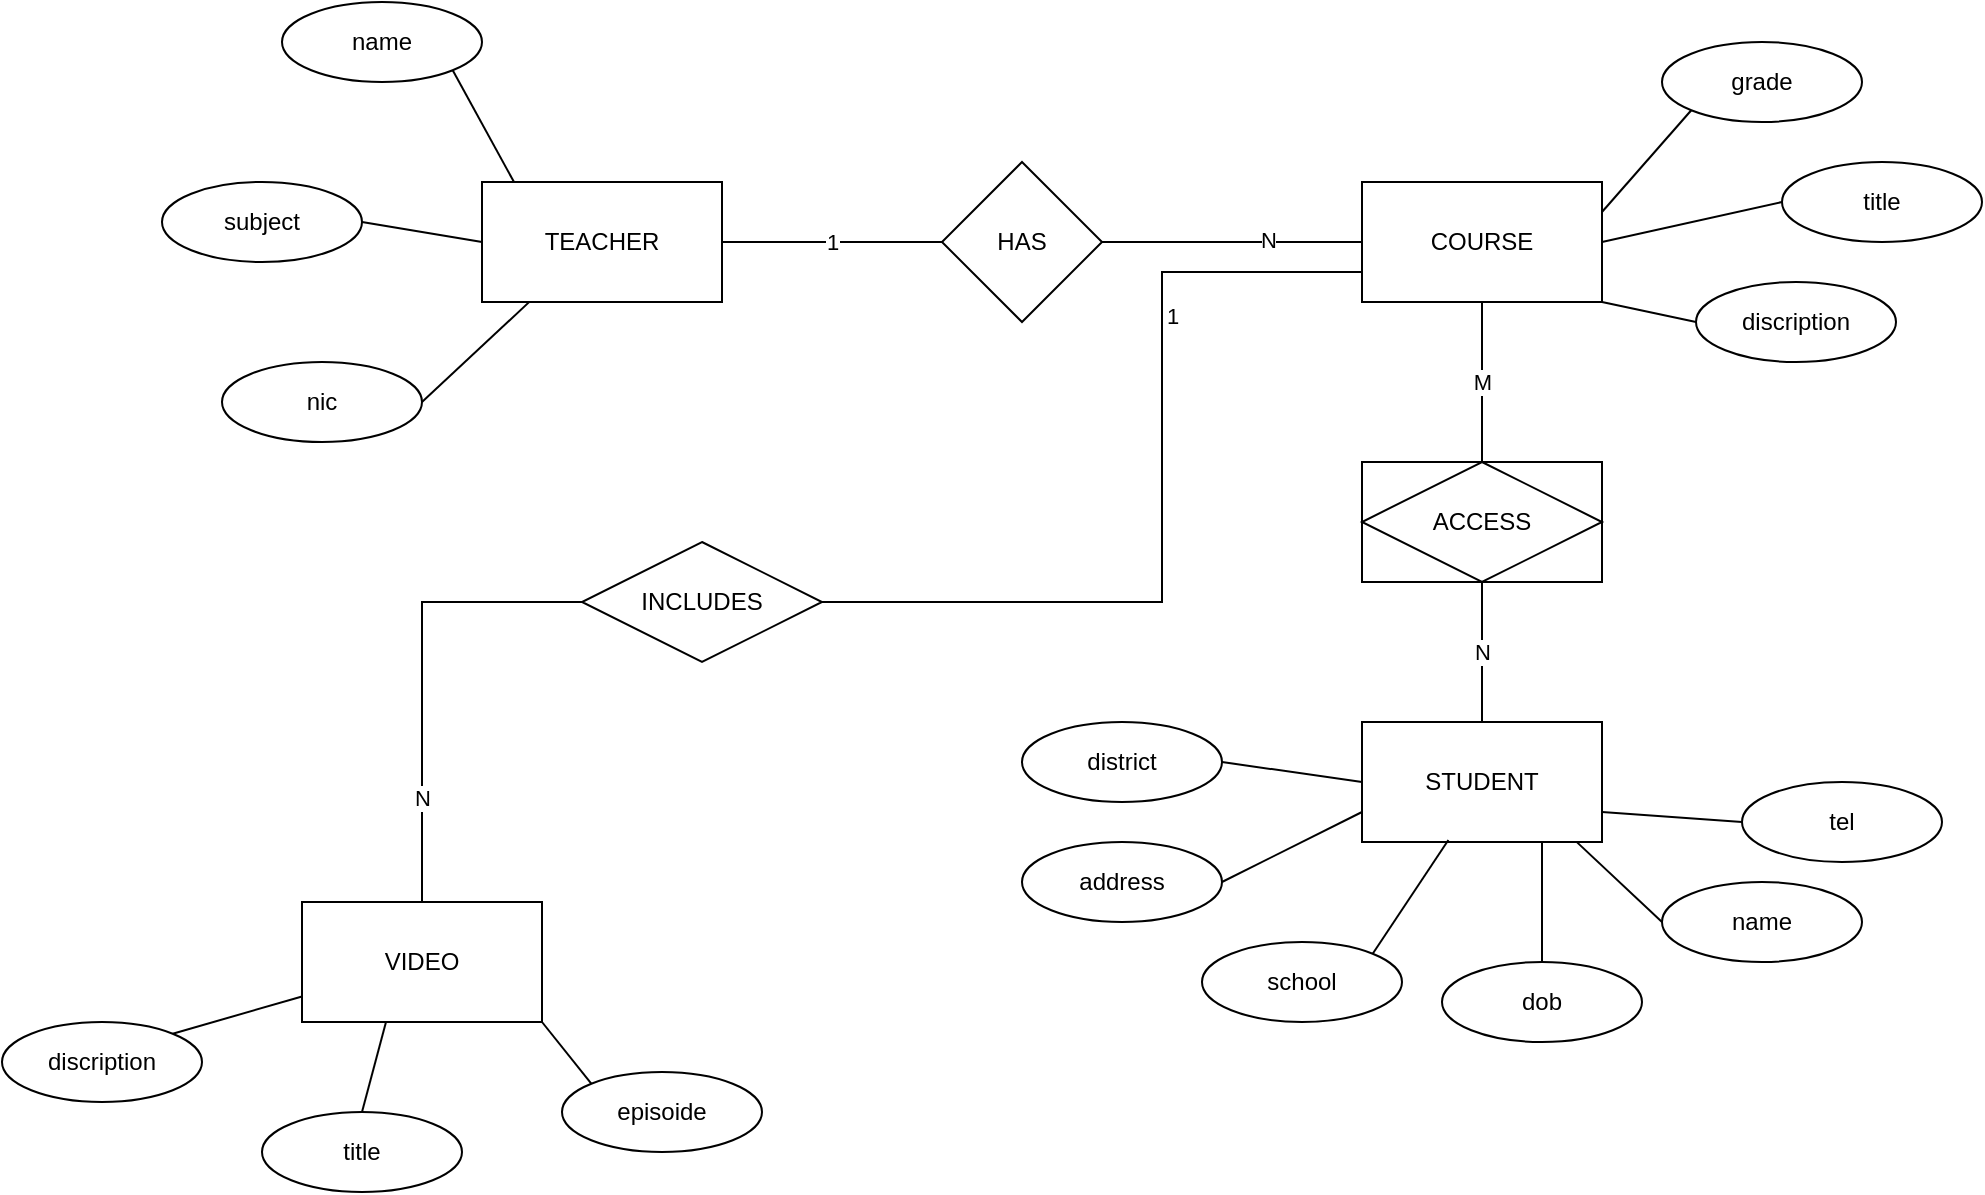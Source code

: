 <mxfile version="13.0.1" type="device"><diagram id="C5RBs43oDa-KdzZeNtuy" name="Page-1"><mxGraphModel dx="2032" dy="696" grid="1" gridSize="10" guides="1" tooltips="1" connect="1" arrows="1" fold="1" page="1" pageScale="1" pageWidth="827" pageHeight="1169" math="0" shadow="0"><root><mxCell id="WIyWlLk6GJQsqaUBKTNV-0"/><mxCell id="WIyWlLk6GJQsqaUBKTNV-1" parent="WIyWlLk6GJQsqaUBKTNV-0"/><mxCell id="OiJbmNZo8tWvE6OBopTB-7" value="N" style="edgeStyle=orthogonalEdgeStyle;rounded=0;orthogonalLoop=1;jettySize=auto;html=1;endArrow=none;endFill=0;" edge="1" parent="WIyWlLk6GJQsqaUBKTNV-1" source="OiJbmNZo8tWvE6OBopTB-0" target="OiJbmNZo8tWvE6OBopTB-6"><mxGeometry relative="1" as="geometry"/></mxCell><mxCell id="OiJbmNZo8tWvE6OBopTB-0" value="STUDENT" style="rounded=0;whiteSpace=wrap;html=1;" vertex="1" parent="WIyWlLk6GJQsqaUBKTNV-1"><mxGeometry x="560" y="390" width="120" height="60" as="geometry"/></mxCell><mxCell id="OiJbmNZo8tWvE6OBopTB-13" style="edgeStyle=orthogonalEdgeStyle;rounded=0;orthogonalLoop=1;jettySize=auto;html=1;entryX=1;entryY=0.5;entryDx=0;entryDy=0;endArrow=none;endFill=0;" edge="1" parent="WIyWlLk6GJQsqaUBKTNV-1" source="OiJbmNZo8tWvE6OBopTB-1" target="OiJbmNZo8tWvE6OBopTB-3"><mxGeometry relative="1" as="geometry"/></mxCell><mxCell id="OiJbmNZo8tWvE6OBopTB-53" value="N" style="edgeLabel;html=1;align=center;verticalAlign=middle;resizable=0;points=[];" vertex="1" connectable="0" parent="OiJbmNZo8tWvE6OBopTB-13"><mxGeometry x="-0.28" y="-1" relative="1" as="geometry"><mxPoint as="offset"/></mxGeometry></mxCell><mxCell id="OiJbmNZo8tWvE6OBopTB-1" value="COURSE" style="rounded=0;whiteSpace=wrap;html=1;" vertex="1" parent="WIyWlLk6GJQsqaUBKTNV-1"><mxGeometry x="560" y="120" width="120" height="60" as="geometry"/></mxCell><mxCell id="OiJbmNZo8tWvE6OBopTB-14" value="1" style="edgeStyle=orthogonalEdgeStyle;rounded=0;orthogonalLoop=1;jettySize=auto;html=1;entryX=0;entryY=0.5;entryDx=0;entryDy=0;endArrow=none;endFill=0;" edge="1" parent="WIyWlLk6GJQsqaUBKTNV-1" source="OiJbmNZo8tWvE6OBopTB-2" target="OiJbmNZo8tWvE6OBopTB-3"><mxGeometry relative="1" as="geometry"/></mxCell><mxCell id="OiJbmNZo8tWvE6OBopTB-2" value="TEACHER" style="rounded=0;whiteSpace=wrap;html=1;" vertex="1" parent="WIyWlLk6GJQsqaUBKTNV-1"><mxGeometry x="120" y="120" width="120" height="60" as="geometry"/></mxCell><mxCell id="OiJbmNZo8tWvE6OBopTB-3" value="HAS" style="rhombus;whiteSpace=wrap;html=1;" vertex="1" parent="WIyWlLk6GJQsqaUBKTNV-1"><mxGeometry x="350" y="110" width="80" height="80" as="geometry"/></mxCell><mxCell id="OiJbmNZo8tWvE6OBopTB-8" value="M" style="edgeStyle=orthogonalEdgeStyle;rounded=0;orthogonalLoop=1;jettySize=auto;html=1;endArrow=none;endFill=0;" edge="1" parent="WIyWlLk6GJQsqaUBKTNV-1" source="OiJbmNZo8tWvE6OBopTB-6" target="OiJbmNZo8tWvE6OBopTB-1"><mxGeometry relative="1" as="geometry"/></mxCell><mxCell id="OiJbmNZo8tWvE6OBopTB-6" value="ACCESS" style="shape=associativeEntity;whiteSpace=wrap;html=1;align=center;" vertex="1" parent="WIyWlLk6GJQsqaUBKTNV-1"><mxGeometry x="560" y="260" width="120" height="60" as="geometry"/></mxCell><mxCell id="OiJbmNZo8tWvE6OBopTB-22" style="edgeStyle=none;rounded=0;orthogonalLoop=1;jettySize=auto;html=1;exitX=0;exitY=0.5;exitDx=0;exitDy=0;entryX=0.893;entryY=0.997;entryDx=0;entryDy=0;entryPerimeter=0;endArrow=none;endFill=0;" edge="1" parent="WIyWlLk6GJQsqaUBKTNV-1" source="OiJbmNZo8tWvE6OBopTB-15" target="OiJbmNZo8tWvE6OBopTB-0"><mxGeometry relative="1" as="geometry"/></mxCell><mxCell id="OiJbmNZo8tWvE6OBopTB-15" value="name" style="ellipse;whiteSpace=wrap;html=1;align=center;" vertex="1" parent="WIyWlLk6GJQsqaUBKTNV-1"><mxGeometry x="710" y="470" width="100" height="40" as="geometry"/></mxCell><mxCell id="OiJbmNZo8tWvE6OBopTB-23" style="edgeStyle=none;rounded=0;orthogonalLoop=1;jettySize=auto;html=1;exitX=0.5;exitY=0;exitDx=0;exitDy=0;entryX=0.75;entryY=1;entryDx=0;entryDy=0;endArrow=none;endFill=0;" edge="1" parent="WIyWlLk6GJQsqaUBKTNV-1" source="OiJbmNZo8tWvE6OBopTB-16" target="OiJbmNZo8tWvE6OBopTB-0"><mxGeometry relative="1" as="geometry"/></mxCell><mxCell id="OiJbmNZo8tWvE6OBopTB-16" value="dob" style="ellipse;whiteSpace=wrap;html=1;align=center;" vertex="1" parent="WIyWlLk6GJQsqaUBKTNV-1"><mxGeometry x="600" y="510" width="100" height="40" as="geometry"/></mxCell><mxCell id="OiJbmNZo8tWvE6OBopTB-24" style="edgeStyle=none;rounded=0;orthogonalLoop=1;jettySize=auto;html=1;exitX=1;exitY=0;exitDx=0;exitDy=0;entryX=0.36;entryY=0.983;entryDx=0;entryDy=0;entryPerimeter=0;endArrow=none;endFill=0;" edge="1" parent="WIyWlLk6GJQsqaUBKTNV-1" source="OiJbmNZo8tWvE6OBopTB-17" target="OiJbmNZo8tWvE6OBopTB-0"><mxGeometry relative="1" as="geometry"/></mxCell><mxCell id="OiJbmNZo8tWvE6OBopTB-17" value="school" style="ellipse;whiteSpace=wrap;html=1;align=center;" vertex="1" parent="WIyWlLk6GJQsqaUBKTNV-1"><mxGeometry x="480" y="500" width="100" height="40" as="geometry"/></mxCell><mxCell id="OiJbmNZo8tWvE6OBopTB-25" style="edgeStyle=none;rounded=0;orthogonalLoop=1;jettySize=auto;html=1;exitX=1;exitY=0.5;exitDx=0;exitDy=0;entryX=0;entryY=0.75;entryDx=0;entryDy=0;endArrow=none;endFill=0;" edge="1" parent="WIyWlLk6GJQsqaUBKTNV-1" source="OiJbmNZo8tWvE6OBopTB-18" target="OiJbmNZo8tWvE6OBopTB-0"><mxGeometry relative="1" as="geometry"/></mxCell><mxCell id="OiJbmNZo8tWvE6OBopTB-18" value="address" style="ellipse;whiteSpace=wrap;html=1;align=center;" vertex="1" parent="WIyWlLk6GJQsqaUBKTNV-1"><mxGeometry x="390" y="450" width="100" height="40" as="geometry"/></mxCell><mxCell id="OiJbmNZo8tWvE6OBopTB-21" style="rounded=0;orthogonalLoop=1;jettySize=auto;html=1;exitX=0;exitY=0.5;exitDx=0;exitDy=0;entryX=1;entryY=0.75;entryDx=0;entryDy=0;endArrow=none;endFill=0;" edge="1" parent="WIyWlLk6GJQsqaUBKTNV-1" source="OiJbmNZo8tWvE6OBopTB-19" target="OiJbmNZo8tWvE6OBopTB-0"><mxGeometry relative="1" as="geometry"/></mxCell><mxCell id="OiJbmNZo8tWvE6OBopTB-19" value="tel" style="ellipse;whiteSpace=wrap;html=1;align=center;" vertex="1" parent="WIyWlLk6GJQsqaUBKTNV-1"><mxGeometry x="750" y="420" width="100" height="40" as="geometry"/></mxCell><mxCell id="OiJbmNZo8tWvE6OBopTB-26" style="edgeStyle=none;rounded=0;orthogonalLoop=1;jettySize=auto;html=1;exitX=1;exitY=0.5;exitDx=0;exitDy=0;entryX=0;entryY=0.5;entryDx=0;entryDy=0;endArrow=none;endFill=0;" edge="1" parent="WIyWlLk6GJQsqaUBKTNV-1" source="OiJbmNZo8tWvE6OBopTB-20" target="OiJbmNZo8tWvE6OBopTB-0"><mxGeometry relative="1" as="geometry"/></mxCell><mxCell id="OiJbmNZo8tWvE6OBopTB-20" value="district" style="ellipse;whiteSpace=wrap;html=1;align=center;" vertex="1" parent="WIyWlLk6GJQsqaUBKTNV-1"><mxGeometry x="390" y="390" width="100" height="40" as="geometry"/></mxCell><mxCell id="OiJbmNZo8tWvE6OBopTB-34" style="edgeStyle=none;rounded=0;orthogonalLoop=1;jettySize=auto;html=1;exitX=1;exitY=1;exitDx=0;exitDy=0;endArrow=none;endFill=0;" edge="1" parent="WIyWlLk6GJQsqaUBKTNV-1" source="OiJbmNZo8tWvE6OBopTB-27"><mxGeometry relative="1" as="geometry"><mxPoint x="136" y="120" as="targetPoint"/></mxGeometry></mxCell><mxCell id="OiJbmNZo8tWvE6OBopTB-27" value="name" style="ellipse;whiteSpace=wrap;html=1;align=center;" vertex="1" parent="WIyWlLk6GJQsqaUBKTNV-1"><mxGeometry x="20" y="30" width="100" height="40" as="geometry"/></mxCell><mxCell id="OiJbmNZo8tWvE6OBopTB-33" style="edgeStyle=none;rounded=0;orthogonalLoop=1;jettySize=auto;html=1;exitX=1;exitY=0.5;exitDx=0;exitDy=0;entryX=0;entryY=0.5;entryDx=0;entryDy=0;endArrow=none;endFill=0;" edge="1" parent="WIyWlLk6GJQsqaUBKTNV-1" source="OiJbmNZo8tWvE6OBopTB-28" target="OiJbmNZo8tWvE6OBopTB-2"><mxGeometry relative="1" as="geometry"/></mxCell><mxCell id="OiJbmNZo8tWvE6OBopTB-28" value="subject" style="ellipse;whiteSpace=wrap;html=1;align=center;" vertex="1" parent="WIyWlLk6GJQsqaUBKTNV-1"><mxGeometry x="-40" y="120" width="100" height="40" as="geometry"/></mxCell><mxCell id="OiJbmNZo8tWvE6OBopTB-32" style="edgeStyle=none;rounded=0;orthogonalLoop=1;jettySize=auto;html=1;exitX=1;exitY=0.5;exitDx=0;exitDy=0;entryX=0.195;entryY=1.003;entryDx=0;entryDy=0;entryPerimeter=0;endArrow=none;endFill=0;" edge="1" parent="WIyWlLk6GJQsqaUBKTNV-1" source="OiJbmNZo8tWvE6OBopTB-29" target="OiJbmNZo8tWvE6OBopTB-2"><mxGeometry relative="1" as="geometry"/></mxCell><mxCell id="OiJbmNZo8tWvE6OBopTB-29" value="nic" style="ellipse;whiteSpace=wrap;html=1;align=center;" vertex="1" parent="WIyWlLk6GJQsqaUBKTNV-1"><mxGeometry x="-10" y="210" width="100" height="40" as="geometry"/></mxCell><mxCell id="OiJbmNZo8tWvE6OBopTB-31" style="edgeStyle=none;rounded=0;orthogonalLoop=1;jettySize=auto;html=1;exitX=0;exitY=1;exitDx=0;exitDy=0;entryX=1;entryY=0.25;entryDx=0;entryDy=0;endArrow=none;endFill=0;" edge="1" parent="WIyWlLk6GJQsqaUBKTNV-1" source="OiJbmNZo8tWvE6OBopTB-30" target="OiJbmNZo8tWvE6OBopTB-1"><mxGeometry relative="1" as="geometry"/></mxCell><mxCell id="OiJbmNZo8tWvE6OBopTB-30" value="grade" style="ellipse;whiteSpace=wrap;html=1;align=center;" vertex="1" parent="WIyWlLk6GJQsqaUBKTNV-1"><mxGeometry x="710" y="50" width="100" height="40" as="geometry"/></mxCell><mxCell id="OiJbmNZo8tWvE6OBopTB-39" style="edgeStyle=none;rounded=0;orthogonalLoop=1;jettySize=auto;html=1;exitX=0;exitY=0.5;exitDx=0;exitDy=0;entryX=1;entryY=0.5;entryDx=0;entryDy=0;endArrow=none;endFill=0;" edge="1" parent="WIyWlLk6GJQsqaUBKTNV-1" source="OiJbmNZo8tWvE6OBopTB-35" target="OiJbmNZo8tWvE6OBopTB-1"><mxGeometry relative="1" as="geometry"/></mxCell><mxCell id="OiJbmNZo8tWvE6OBopTB-35" value="title" style="ellipse;whiteSpace=wrap;html=1;align=center;" vertex="1" parent="WIyWlLk6GJQsqaUBKTNV-1"><mxGeometry x="770" y="110" width="100" height="40" as="geometry"/></mxCell><mxCell id="OiJbmNZo8tWvE6OBopTB-38" style="edgeStyle=none;rounded=0;orthogonalLoop=1;jettySize=auto;html=1;exitX=0;exitY=0.5;exitDx=0;exitDy=0;entryX=1;entryY=1;entryDx=0;entryDy=0;endArrow=none;endFill=0;" edge="1" parent="WIyWlLk6GJQsqaUBKTNV-1" source="OiJbmNZo8tWvE6OBopTB-36" target="OiJbmNZo8tWvE6OBopTB-1"><mxGeometry relative="1" as="geometry"/></mxCell><mxCell id="OiJbmNZo8tWvE6OBopTB-36" value="discription" style="ellipse;whiteSpace=wrap;html=1;align=center;" vertex="1" parent="WIyWlLk6GJQsqaUBKTNV-1"><mxGeometry x="727" y="170" width="100" height="40" as="geometry"/></mxCell><mxCell id="OiJbmNZo8tWvE6OBopTB-40" value="VIDEO" style="rounded=0;whiteSpace=wrap;html=1;" vertex="1" parent="WIyWlLk6GJQsqaUBKTNV-1"><mxGeometry x="30" y="480" width="120" height="60" as="geometry"/></mxCell><mxCell id="OiJbmNZo8tWvE6OBopTB-42" style="edgeStyle=orthogonalEdgeStyle;rounded=0;orthogonalLoop=1;jettySize=auto;html=1;exitX=1;exitY=0.5;exitDx=0;exitDy=0;entryX=0;entryY=0.75;entryDx=0;entryDy=0;endArrow=none;endFill=0;" edge="1" parent="WIyWlLk6GJQsqaUBKTNV-1" source="OiJbmNZo8tWvE6OBopTB-41" target="OiJbmNZo8tWvE6OBopTB-1"><mxGeometry relative="1" as="geometry"><Array as="points"><mxPoint x="460" y="330"/><mxPoint x="460" y="165"/></Array></mxGeometry></mxCell><mxCell id="OiJbmNZo8tWvE6OBopTB-51" value="1" style="edgeLabel;html=1;align=center;verticalAlign=middle;resizable=0;points=[];" vertex="1" connectable="0" parent="OiJbmNZo8tWvE6OBopTB-42"><mxGeometry x="0.439" y="-5" relative="1" as="geometry"><mxPoint as="offset"/></mxGeometry></mxCell><mxCell id="OiJbmNZo8tWvE6OBopTB-43" style="edgeStyle=orthogonalEdgeStyle;rounded=0;orthogonalLoop=1;jettySize=auto;html=1;exitX=0;exitY=0.5;exitDx=0;exitDy=0;entryX=0.5;entryY=0;entryDx=0;entryDy=0;endArrow=none;endFill=0;" edge="1" parent="WIyWlLk6GJQsqaUBKTNV-1" source="OiJbmNZo8tWvE6OBopTB-41" target="OiJbmNZo8tWvE6OBopTB-40"><mxGeometry relative="1" as="geometry"/></mxCell><mxCell id="OiJbmNZo8tWvE6OBopTB-52" value="N" style="edgeLabel;html=1;align=center;verticalAlign=middle;resizable=0;points=[];" vertex="1" connectable="0" parent="OiJbmNZo8tWvE6OBopTB-43"><mxGeometry x="0.54" relative="1" as="geometry"><mxPoint y="1" as="offset"/></mxGeometry></mxCell><mxCell id="OiJbmNZo8tWvE6OBopTB-41" value="INCLUDES" style="shape=rhombus;perimeter=rhombusPerimeter;whiteSpace=wrap;html=1;align=center;" vertex="1" parent="WIyWlLk6GJQsqaUBKTNV-1"><mxGeometry x="170" y="300" width="120" height="60" as="geometry"/></mxCell><mxCell id="OiJbmNZo8tWvE6OBopTB-46" style="rounded=0;orthogonalLoop=1;jettySize=auto;html=1;exitX=0;exitY=0;exitDx=0;exitDy=0;entryX=1;entryY=1;entryDx=0;entryDy=0;endArrow=none;endFill=0;" edge="1" parent="WIyWlLk6GJQsqaUBKTNV-1" source="OiJbmNZo8tWvE6OBopTB-45" target="OiJbmNZo8tWvE6OBopTB-40"><mxGeometry relative="1" as="geometry"/></mxCell><mxCell id="OiJbmNZo8tWvE6OBopTB-45" value="episoide" style="ellipse;whiteSpace=wrap;html=1;align=center;" vertex="1" parent="WIyWlLk6GJQsqaUBKTNV-1"><mxGeometry x="160" y="565" width="100" height="40" as="geometry"/></mxCell><mxCell id="OiJbmNZo8tWvE6OBopTB-48" style="edgeStyle=none;rounded=0;orthogonalLoop=1;jettySize=auto;html=1;exitX=0.5;exitY=0;exitDx=0;exitDy=0;endArrow=none;endFill=0;" edge="1" parent="WIyWlLk6GJQsqaUBKTNV-1" source="OiJbmNZo8tWvE6OBopTB-47"><mxGeometry relative="1" as="geometry"><mxPoint x="72" y="540" as="targetPoint"/></mxGeometry></mxCell><mxCell id="OiJbmNZo8tWvE6OBopTB-47" value="title" style="ellipse;whiteSpace=wrap;html=1;align=center;" vertex="1" parent="WIyWlLk6GJQsqaUBKTNV-1"><mxGeometry x="10" y="585" width="100" height="40" as="geometry"/></mxCell><mxCell id="OiJbmNZo8tWvE6OBopTB-50" style="edgeStyle=none;rounded=0;orthogonalLoop=1;jettySize=auto;html=1;exitX=1;exitY=0;exitDx=0;exitDy=0;endArrow=none;endFill=0;" edge="1" parent="WIyWlLk6GJQsqaUBKTNV-1" source="OiJbmNZo8tWvE6OBopTB-49" target="OiJbmNZo8tWvE6OBopTB-40"><mxGeometry relative="1" as="geometry"/></mxCell><mxCell id="OiJbmNZo8tWvE6OBopTB-49" value="discription" style="ellipse;whiteSpace=wrap;html=1;align=center;" vertex="1" parent="WIyWlLk6GJQsqaUBKTNV-1"><mxGeometry x="-120" y="540" width="100" height="40" as="geometry"/></mxCell></root></mxGraphModel></diagram></mxfile>
